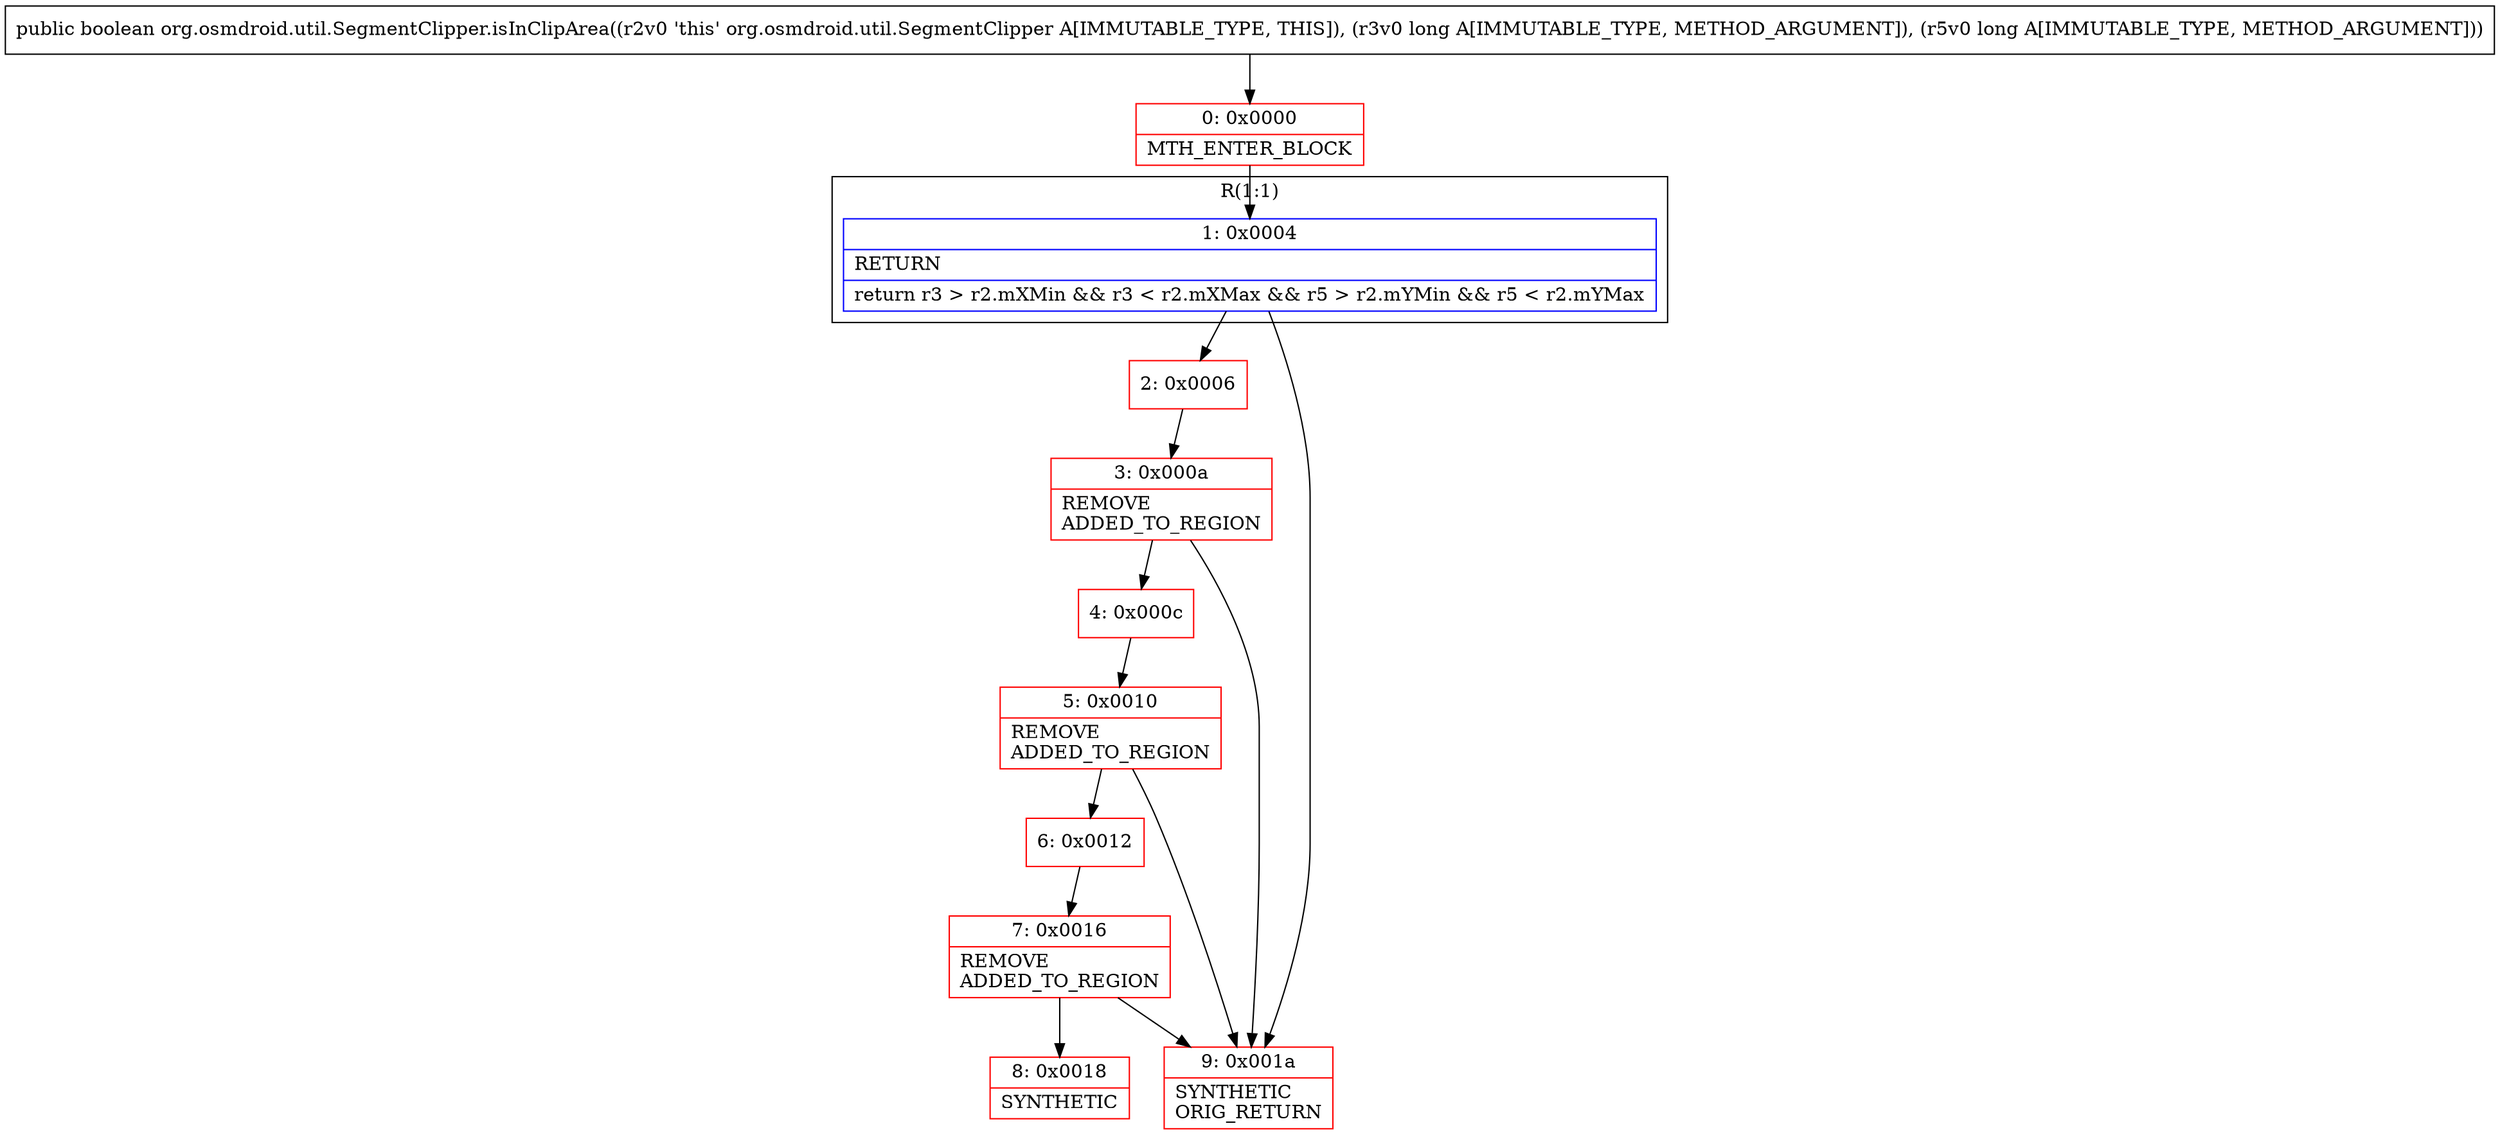 digraph "CFG fororg.osmdroid.util.SegmentClipper.isInClipArea(JJ)Z" {
subgraph cluster_Region_692260507 {
label = "R(1:1)";
node [shape=record,color=blue];
Node_1 [shape=record,label="{1\:\ 0x0004|RETURN\l|return r3 \> r2.mXMin && r3 \< r2.mXMax && r5 \> r2.mYMin && r5 \< r2.mYMax\l}"];
}
Node_0 [shape=record,color=red,label="{0\:\ 0x0000|MTH_ENTER_BLOCK\l}"];
Node_2 [shape=record,color=red,label="{2\:\ 0x0006}"];
Node_3 [shape=record,color=red,label="{3\:\ 0x000a|REMOVE\lADDED_TO_REGION\l}"];
Node_4 [shape=record,color=red,label="{4\:\ 0x000c}"];
Node_5 [shape=record,color=red,label="{5\:\ 0x0010|REMOVE\lADDED_TO_REGION\l}"];
Node_6 [shape=record,color=red,label="{6\:\ 0x0012}"];
Node_7 [shape=record,color=red,label="{7\:\ 0x0016|REMOVE\lADDED_TO_REGION\l}"];
Node_8 [shape=record,color=red,label="{8\:\ 0x0018|SYNTHETIC\l}"];
Node_9 [shape=record,color=red,label="{9\:\ 0x001a|SYNTHETIC\lORIG_RETURN\l}"];
MethodNode[shape=record,label="{public boolean org.osmdroid.util.SegmentClipper.isInClipArea((r2v0 'this' org.osmdroid.util.SegmentClipper A[IMMUTABLE_TYPE, THIS]), (r3v0 long A[IMMUTABLE_TYPE, METHOD_ARGUMENT]), (r5v0 long A[IMMUTABLE_TYPE, METHOD_ARGUMENT])) }"];
MethodNode -> Node_0;
Node_1 -> Node_2;
Node_1 -> Node_9;
Node_0 -> Node_1;
Node_2 -> Node_3;
Node_3 -> Node_4;
Node_3 -> Node_9;
Node_4 -> Node_5;
Node_5 -> Node_6;
Node_5 -> Node_9;
Node_6 -> Node_7;
Node_7 -> Node_8;
Node_7 -> Node_9;
}

